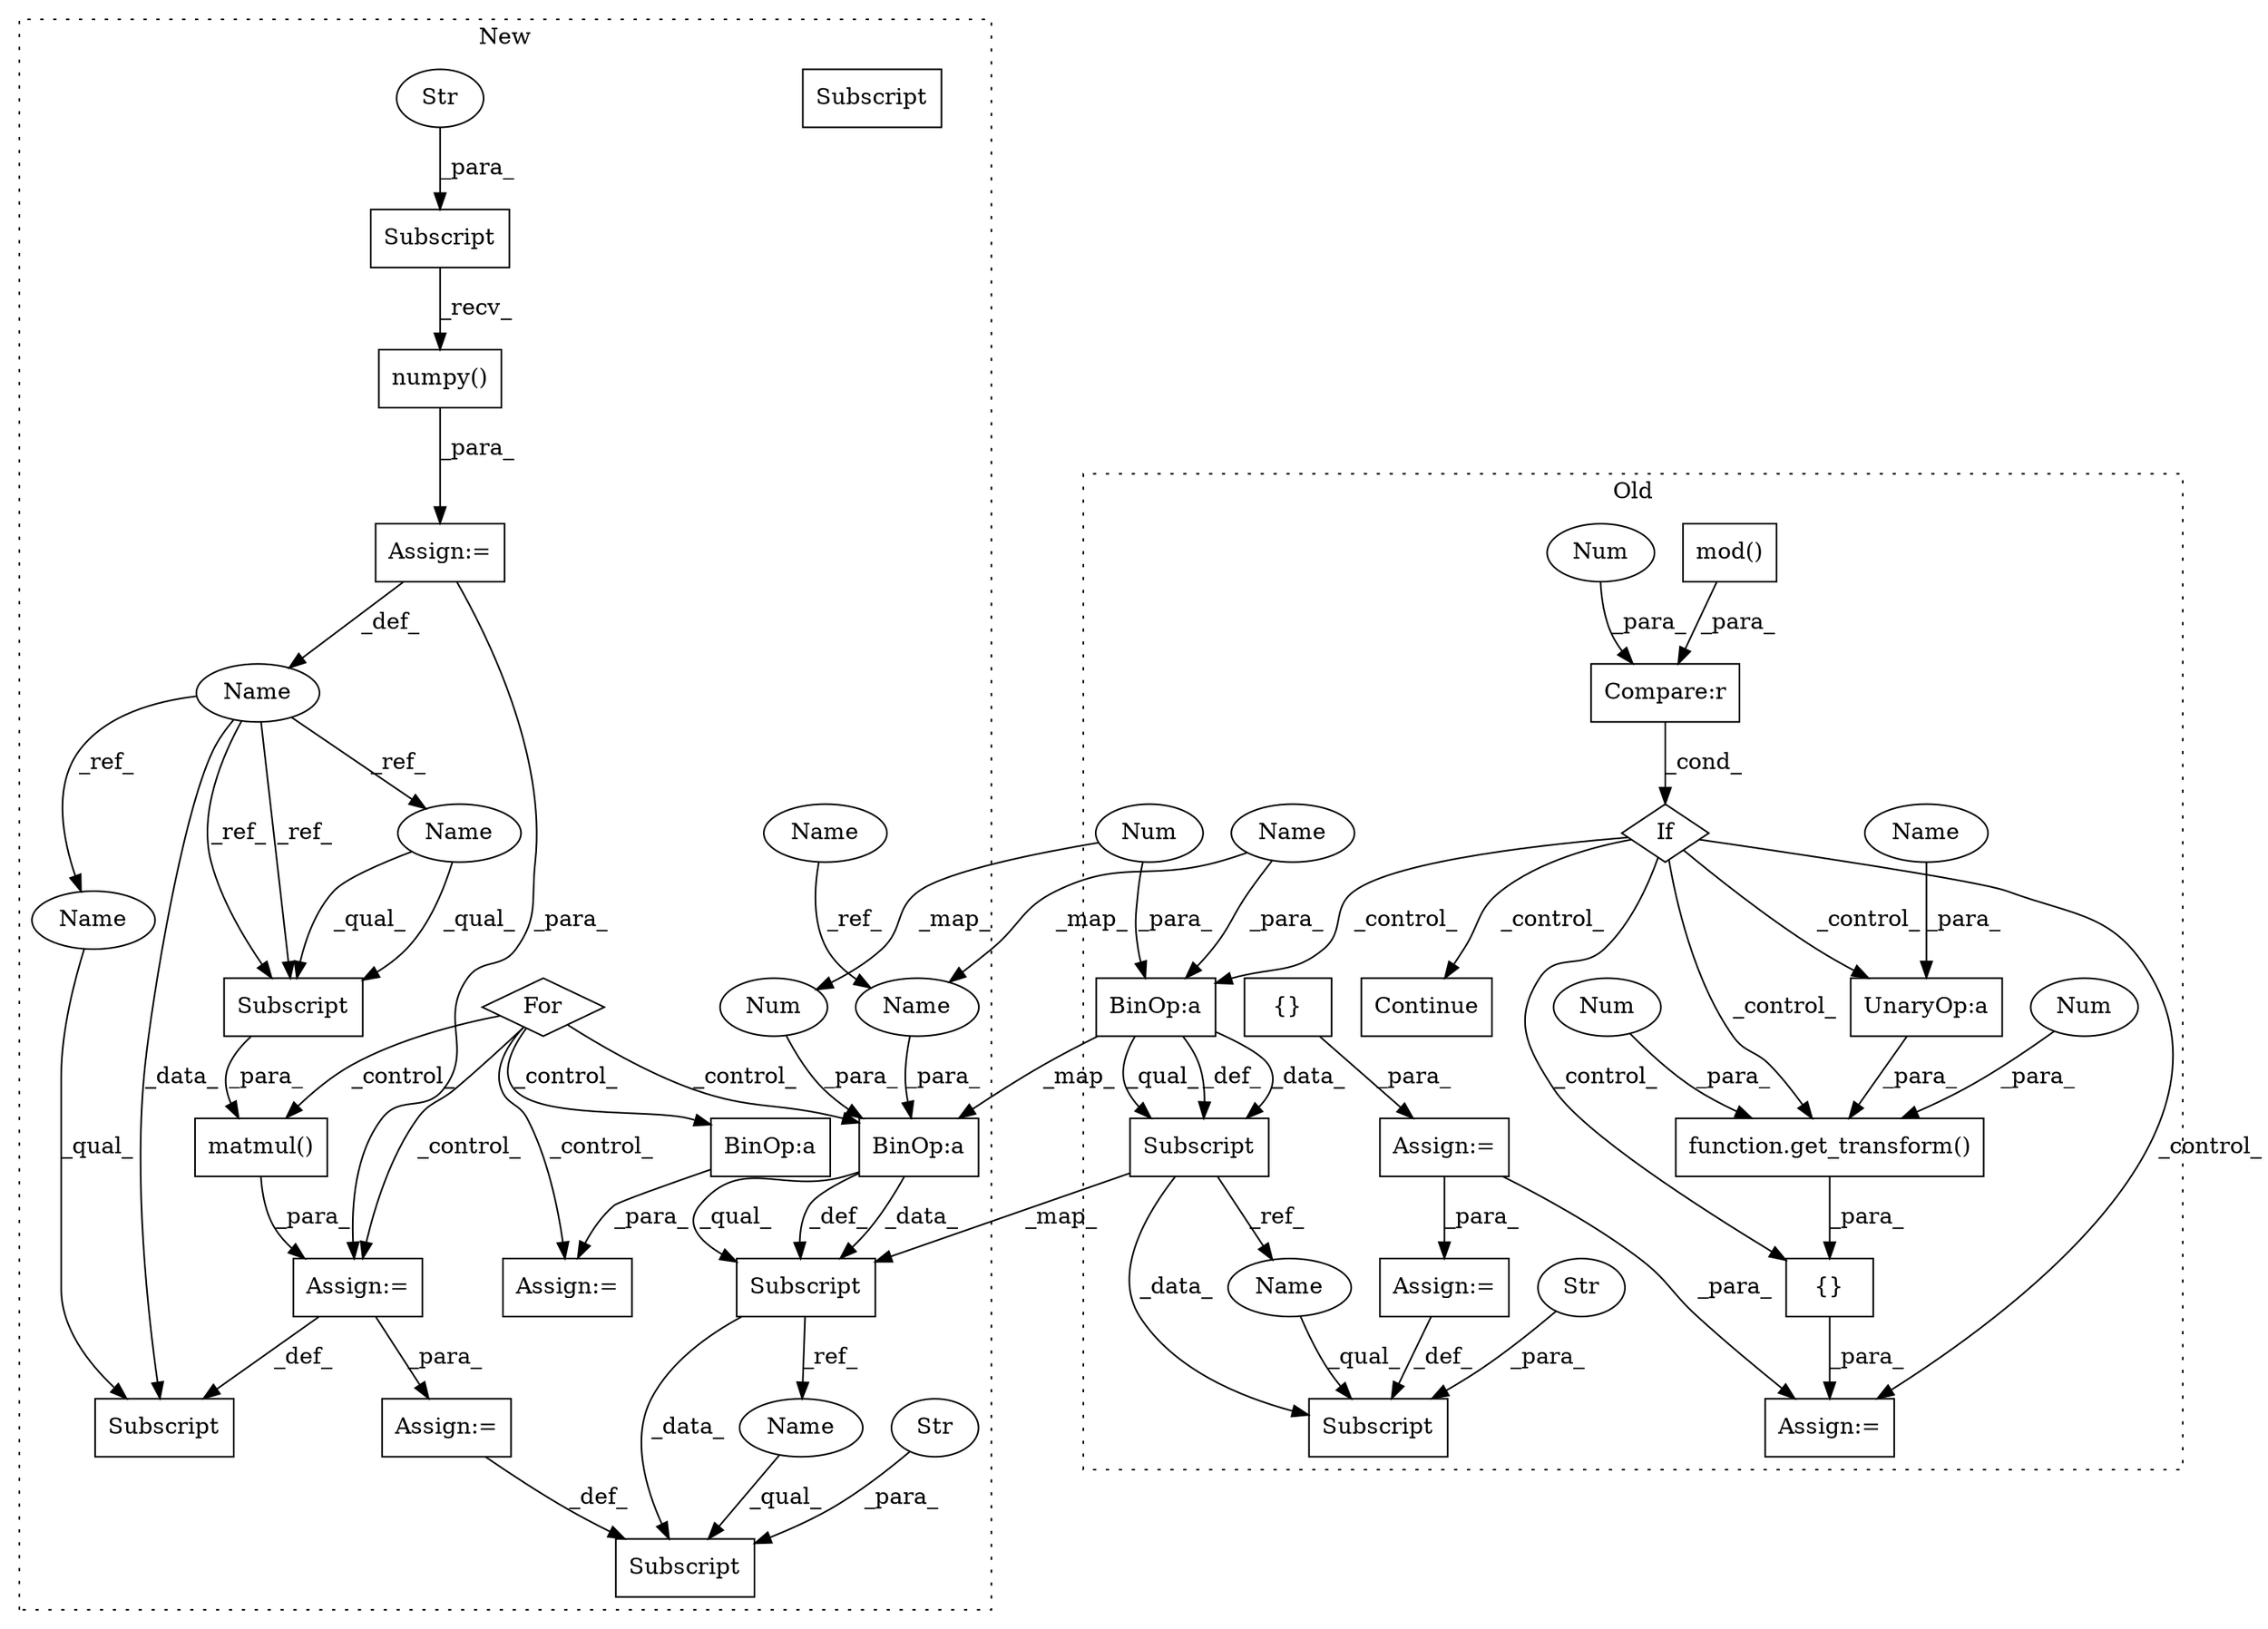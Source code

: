 digraph G {
subgraph cluster0 {
1 [label="function.get_transform()" a="75" s="2025,2049" l="14,1" shape="box"];
3 [label="Assign:=" a="68" s="2003" l="4" shape="box"];
5 [label="Num" a="76" s="2042" l="1" shape="ellipse"];
6 [label="Num" a="76" s="2039" l="1" shape="ellipse"];
7 [label="UnaryOp:a" a="61" s="2045" l="4" shape="box"];
9 [label="BinOp:a" a="82" s="1791" l="3" shape="box"];
11 [label="Subscript" a="63" s="2100,0" l="13,0" shape="box"];
14 [label="Num" a="76" s="1794" l="3" shape="ellipse"];
16 [label="Assign:=" a="68" s="1521" l="3" shape="box"];
18 [label="If" a="96" s="1558" l="3" shape="diamond"];
21 [label="{}" a="59" s="2007,2051" l="1,0" shape="box"];
22 [label="Subscript" a="63" s="2204,0" l="14,0" shape="box"];
23 [label="{}" a="59" s="1524,1524" l="2,1" shape="box"];
24 [label="Str" a="66" s="2210" l="7" shape="ellipse"];
28 [label="mod()" a="75" s="1561,1592" l="7,1" shape="box"];
29 [label="Compare:r" a="40" s="1561" l="37" shape="box"];
30 [label="Num" a="76" s="1597" l="1" shape="ellipse"];
31 [label="Continue" a="43" s="1612" l="8" shape="box"];
36 [label="Assign:=" a="68" s="2218" l="3" shape="box"];
43 [label="Name" a="87" s="2204" l="5" shape="ellipse"];
44 [label="Name" a="87" s="2046" l="3" shape="ellipse"];
45 [label="Name" a="87" s="1788" l="3" shape="ellipse"];
label = "Old";
style="dotted";
}
subgraph cluster1 {
2 [label="Subscript" a="63" s="1127,0" l="13,0" shape="box"];
4 [label="Str" a="66" s="1133" l="6" shape="ellipse"];
8 [label="Name" a="87" s="425" l="3" shape="ellipse"];
10 [label="BinOp:a" a="82" s="713" l="3" shape="box"];
12 [label="Subscript" a="63" s="1023,0" l="13,0" shape="box"];
13 [label="Assign:=" a="68" s="559" l="3" shape="box"];
15 [label="Num" a="76" s="716" l="3" shape="ellipse"];
17 [label="Assign:=" a="68" s="332" l="3" shape="box"];
19 [label="matmul()" a="75" s="950,974" l="10,1" shape="box"];
20 [label="Subscript" a="63" s="936,0" l="11,0" shape="box"];
25 [label="For" a="107" s="389,415" l="4,10" shape="diamond"];
26 [label="BinOp:a" a="82" s="563" l="3" shape="box"];
27 [label="Subscript" a="63" s="963,0" l="11,0" shape="box"];
32 [label="Name" a="87" s="328" l="4" shape="ellipse"];
33 [label="numpy()" a="75" s="335" l="21" shape="box"];
34 [label="Subscript" a="63" s="335,0" l="13,0" shape="box"];
35 [label="Str" a="66" s="341" l="6" shape="ellipse"];
37 [label="Assign:=" a="68" s="1140" l="3" shape="box"];
38 [label="Assign:=" a="68" s="947" l="3" shape="box"];
39 [label="Name" a="87" s="710" l="3" shape="ellipse"];
40 [label="Name" a="87" s="936" l="4" shape="ellipse"];
41 [label="Name" a="87" s="963" l="4" shape="ellipse"];
42 [label="Subscript" a="63" s="963,0" l="11,0" shape="box"];
46 [label="Name" a="87" s="1127" l="5" shape="ellipse"];
label = "New";
style="dotted";
}
1 -> 21 [label="_para_"];
4 -> 2 [label="_para_"];
5 -> 1 [label="_para_"];
6 -> 1 [label="_para_"];
7 -> 1 [label="_para_"];
8 -> 39 [label="_ref_"];
9 -> 11 [label="_qual_"];
9 -> 11 [label="_def_"];
9 -> 10 [label="_map_"];
9 -> 11 [label="_data_"];
10 -> 12 [label="_qual_"];
10 -> 12 [label="_def_"];
10 -> 12 [label="_data_"];
11 -> 12 [label="_map_"];
11 -> 22 [label="_data_"];
11 -> 43 [label="_ref_"];
12 -> 46 [label="_ref_"];
12 -> 2 [label="_data_"];
14 -> 9 [label="_para_"];
14 -> 15 [label="_map_"];
15 -> 10 [label="_para_"];
16 -> 3 [label="_para_"];
16 -> 36 [label="_para_"];
17 -> 32 [label="_def_"];
17 -> 38 [label="_para_"];
18 -> 1 [label="_control_"];
18 -> 7 [label="_control_"];
18 -> 3 [label="_control_"];
18 -> 31 [label="_control_"];
18 -> 21 [label="_control_"];
18 -> 9 [label="_control_"];
19 -> 38 [label="_para_"];
21 -> 3 [label="_para_"];
23 -> 16 [label="_para_"];
24 -> 22 [label="_para_"];
25 -> 38 [label="_control_"];
25 -> 10 [label="_control_"];
25 -> 19 [label="_control_"];
25 -> 26 [label="_control_"];
25 -> 13 [label="_control_"];
26 -> 13 [label="_para_"];
28 -> 29 [label="_para_"];
29 -> 18 [label="_cond_"];
30 -> 29 [label="_para_"];
32 -> 42 [label="_ref_"];
32 -> 20 [label="_data_"];
32 -> 41 [label="_ref_"];
32 -> 40 [label="_ref_"];
32 -> 42 [label="_ref_"];
33 -> 17 [label="_para_"];
34 -> 33 [label="_recv_"];
35 -> 34 [label="_para_"];
36 -> 22 [label="_def_"];
37 -> 2 [label="_def_"];
38 -> 20 [label="_def_"];
38 -> 37 [label="_para_"];
39 -> 10 [label="_para_"];
40 -> 20 [label="_qual_"];
41 -> 42 [label="_qual_"];
41 -> 42 [label="_qual_"];
42 -> 19 [label="_para_"];
43 -> 22 [label="_qual_"];
44 -> 7 [label="_para_"];
45 -> 9 [label="_para_"];
45 -> 39 [label="_map_"];
46 -> 2 [label="_qual_"];
}